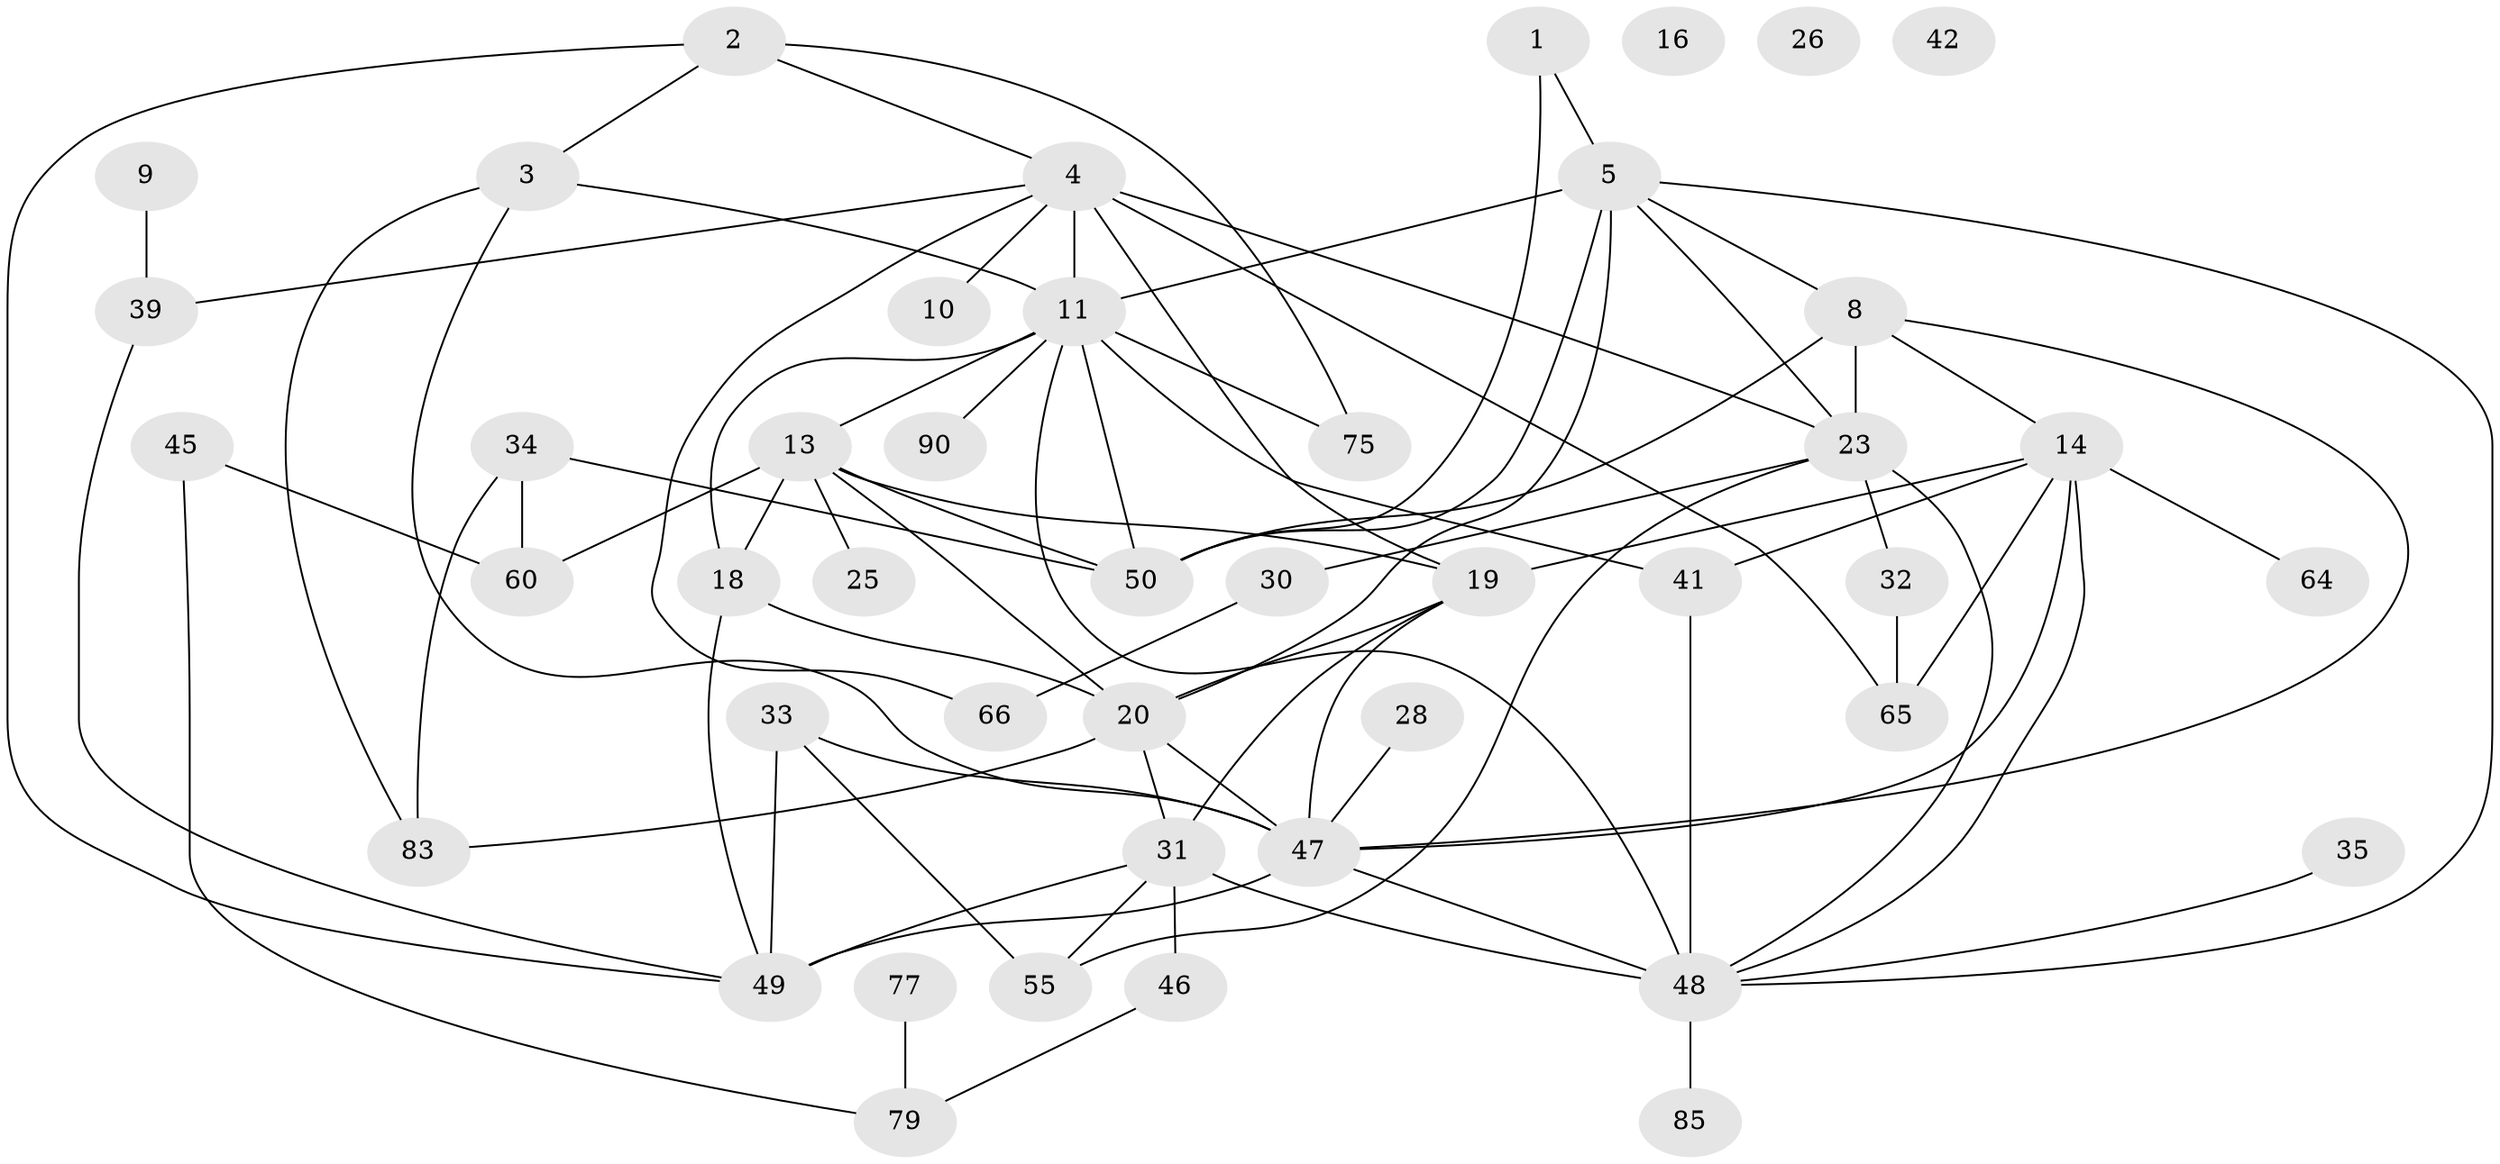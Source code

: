 // original degree distribution, {1: 0.2222222222222222, 2: 0.17777777777777778, 3: 0.26666666666666666, 5: 0.1111111111111111, 7: 0.022222222222222223, 4: 0.14444444444444443, 0: 0.011111111111111112, 6: 0.03333333333333333, 8: 0.011111111111111112}
// Generated by graph-tools (version 1.1) at 2025/13/03/09/25 04:13:06]
// undirected, 45 vertices, 81 edges
graph export_dot {
graph [start="1"]
  node [color=gray90,style=filled];
  1 [super="+6"];
  2 [super="+17"];
  3 [super="+27"];
  4 [super="+12"];
  5 [super="+24+44"];
  8 [super="+37+29"];
  9;
  10;
  11 [super="+15+59+21+52"];
  13 [super="+73"];
  14 [super="+70+38"];
  16;
  18 [super="+22"];
  19 [super="+68+53"];
  20 [super="+74+76"];
  23 [super="+69+88"];
  25;
  26 [super="+43"];
  28;
  30;
  31 [super="+71+40"];
  32 [super="+51"];
  33;
  34;
  35;
  39;
  41;
  42 [super="+56"];
  45;
  46;
  47 [super="+72+78"];
  48 [super="+67+58"];
  49 [super="+57"];
  50;
  55;
  60;
  64;
  65;
  66;
  75;
  77;
  79 [super="+81"];
  83;
  85;
  90;
  1 -- 50;
  1 -- 5;
  2 -- 3;
  2 -- 75;
  2 -- 4;
  2 -- 49;
  3 -- 83;
  3 -- 11;
  3 -- 47;
  4 -- 11 [weight=2];
  4 -- 65;
  4 -- 66;
  4 -- 39;
  4 -- 10;
  4 -- 19 [weight=2];
  4 -- 23;
  5 -- 20;
  5 -- 50;
  5 -- 23;
  5 -- 48;
  5 -- 11;
  5 -- 8;
  8 -- 23;
  8 -- 50;
  8 -- 14;
  8 -- 47;
  9 -- 39;
  11 -- 90;
  11 -- 41 [weight=2];
  11 -- 50;
  11 -- 75;
  11 -- 13 [weight=2];
  11 -- 18;
  11 -- 48;
  13 -- 50;
  13 -- 19;
  13 -- 25;
  13 -- 60;
  13 -- 20;
  13 -- 18;
  14 -- 64;
  14 -- 65;
  14 -- 41;
  14 -- 19;
  14 -- 48;
  14 -- 47;
  18 -- 20;
  18 -- 49;
  19 -- 47;
  19 -- 20;
  19 -- 31;
  20 -- 47;
  20 -- 83;
  20 -- 31;
  23 -- 55;
  23 -- 48;
  23 -- 30;
  23 -- 32;
  28 -- 47;
  30 -- 66;
  31 -- 46;
  31 -- 55;
  31 -- 48 [weight=2];
  31 -- 49;
  32 -- 65;
  33 -- 55;
  33 -- 47;
  33 -- 49;
  34 -- 50;
  34 -- 60;
  34 -- 83;
  35 -- 48;
  39 -- 49;
  41 -- 48;
  45 -- 60;
  45 -- 79;
  46 -- 79;
  47 -- 48;
  47 -- 49 [weight=2];
  48 -- 85;
  77 -- 79;
}
